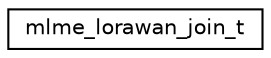 digraph "Graphical Class Hierarchy"
{
 // LATEX_PDF_SIZE
  edge [fontname="Helvetica",fontsize="10",labelfontname="Helvetica",labelfontsize="10"];
  node [fontname="Helvetica",fontsize="10",shape=record];
  rankdir="LR";
  Node0 [label="mlme_lorawan_join_t",height=0.2,width=0.4,color="black", fillcolor="white", style="filled",URL="$structmlme__lorawan__join__t.html",tooltip="MLME Join Request data."];
}
